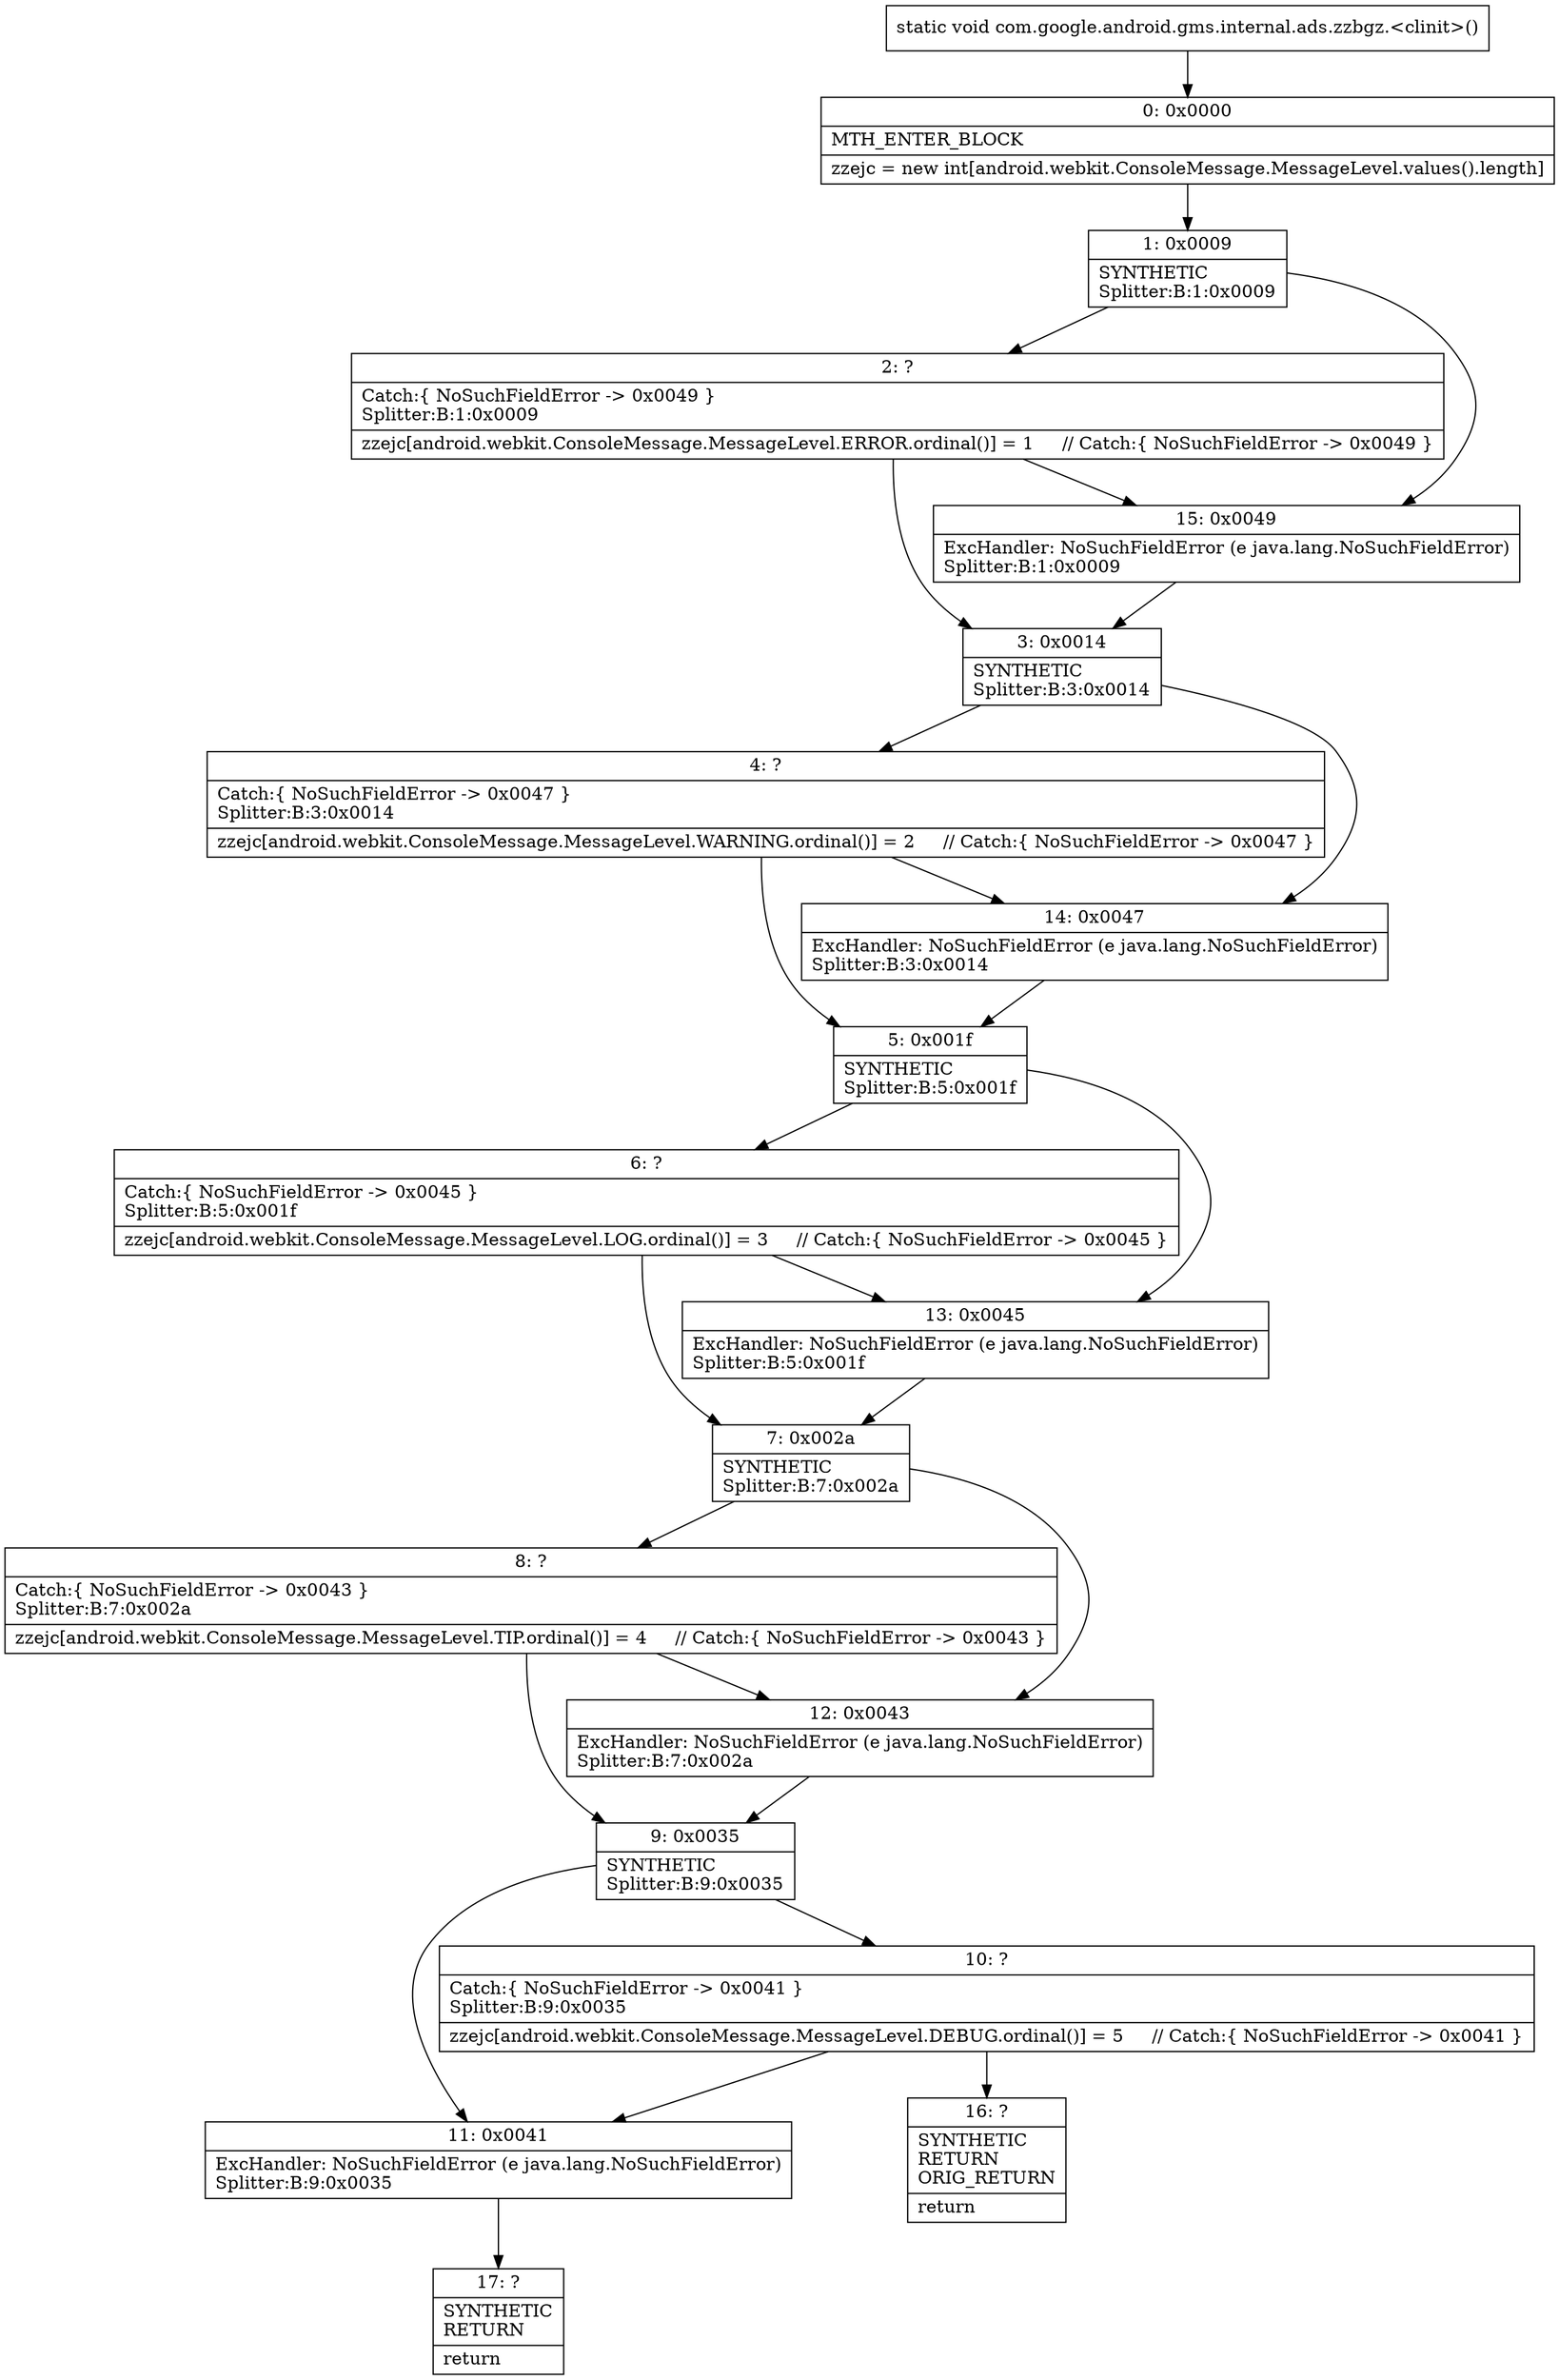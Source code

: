 digraph "CFG forcom.google.android.gms.internal.ads.zzbgz.\<clinit\>()V" {
Node_0 [shape=record,label="{0\:\ 0x0000|MTH_ENTER_BLOCK\l|zzejc = new int[android.webkit.ConsoleMessage.MessageLevel.values().length]\l}"];
Node_1 [shape=record,label="{1\:\ 0x0009|SYNTHETIC\lSplitter:B:1:0x0009\l}"];
Node_2 [shape=record,label="{2\:\ ?|Catch:\{ NoSuchFieldError \-\> 0x0049 \}\lSplitter:B:1:0x0009\l|zzejc[android.webkit.ConsoleMessage.MessageLevel.ERROR.ordinal()] = 1     \/\/ Catch:\{ NoSuchFieldError \-\> 0x0049 \}\l}"];
Node_3 [shape=record,label="{3\:\ 0x0014|SYNTHETIC\lSplitter:B:3:0x0014\l}"];
Node_4 [shape=record,label="{4\:\ ?|Catch:\{ NoSuchFieldError \-\> 0x0047 \}\lSplitter:B:3:0x0014\l|zzejc[android.webkit.ConsoleMessage.MessageLevel.WARNING.ordinal()] = 2     \/\/ Catch:\{ NoSuchFieldError \-\> 0x0047 \}\l}"];
Node_5 [shape=record,label="{5\:\ 0x001f|SYNTHETIC\lSplitter:B:5:0x001f\l}"];
Node_6 [shape=record,label="{6\:\ ?|Catch:\{ NoSuchFieldError \-\> 0x0045 \}\lSplitter:B:5:0x001f\l|zzejc[android.webkit.ConsoleMessage.MessageLevel.LOG.ordinal()] = 3     \/\/ Catch:\{ NoSuchFieldError \-\> 0x0045 \}\l}"];
Node_7 [shape=record,label="{7\:\ 0x002a|SYNTHETIC\lSplitter:B:7:0x002a\l}"];
Node_8 [shape=record,label="{8\:\ ?|Catch:\{ NoSuchFieldError \-\> 0x0043 \}\lSplitter:B:7:0x002a\l|zzejc[android.webkit.ConsoleMessage.MessageLevel.TIP.ordinal()] = 4     \/\/ Catch:\{ NoSuchFieldError \-\> 0x0043 \}\l}"];
Node_9 [shape=record,label="{9\:\ 0x0035|SYNTHETIC\lSplitter:B:9:0x0035\l}"];
Node_10 [shape=record,label="{10\:\ ?|Catch:\{ NoSuchFieldError \-\> 0x0041 \}\lSplitter:B:9:0x0035\l|zzejc[android.webkit.ConsoleMessage.MessageLevel.DEBUG.ordinal()] = 5     \/\/ Catch:\{ NoSuchFieldError \-\> 0x0041 \}\l}"];
Node_11 [shape=record,label="{11\:\ 0x0041|ExcHandler: NoSuchFieldError (e java.lang.NoSuchFieldError)\lSplitter:B:9:0x0035\l}"];
Node_12 [shape=record,label="{12\:\ 0x0043|ExcHandler: NoSuchFieldError (e java.lang.NoSuchFieldError)\lSplitter:B:7:0x002a\l}"];
Node_13 [shape=record,label="{13\:\ 0x0045|ExcHandler: NoSuchFieldError (e java.lang.NoSuchFieldError)\lSplitter:B:5:0x001f\l}"];
Node_14 [shape=record,label="{14\:\ 0x0047|ExcHandler: NoSuchFieldError (e java.lang.NoSuchFieldError)\lSplitter:B:3:0x0014\l}"];
Node_15 [shape=record,label="{15\:\ 0x0049|ExcHandler: NoSuchFieldError (e java.lang.NoSuchFieldError)\lSplitter:B:1:0x0009\l}"];
Node_16 [shape=record,label="{16\:\ ?|SYNTHETIC\lRETURN\lORIG_RETURN\l|return\l}"];
Node_17 [shape=record,label="{17\:\ ?|SYNTHETIC\lRETURN\l|return\l}"];
MethodNode[shape=record,label="{static void com.google.android.gms.internal.ads.zzbgz.\<clinit\>() }"];
MethodNode -> Node_0;
Node_0 -> Node_1;
Node_1 -> Node_2;
Node_1 -> Node_15;
Node_2 -> Node_3;
Node_2 -> Node_15;
Node_3 -> Node_4;
Node_3 -> Node_14;
Node_4 -> Node_5;
Node_4 -> Node_14;
Node_5 -> Node_6;
Node_5 -> Node_13;
Node_6 -> Node_7;
Node_6 -> Node_13;
Node_7 -> Node_8;
Node_7 -> Node_12;
Node_8 -> Node_9;
Node_8 -> Node_12;
Node_9 -> Node_10;
Node_9 -> Node_11;
Node_10 -> Node_11;
Node_10 -> Node_16;
Node_11 -> Node_17;
Node_12 -> Node_9;
Node_13 -> Node_7;
Node_14 -> Node_5;
Node_15 -> Node_3;
}

